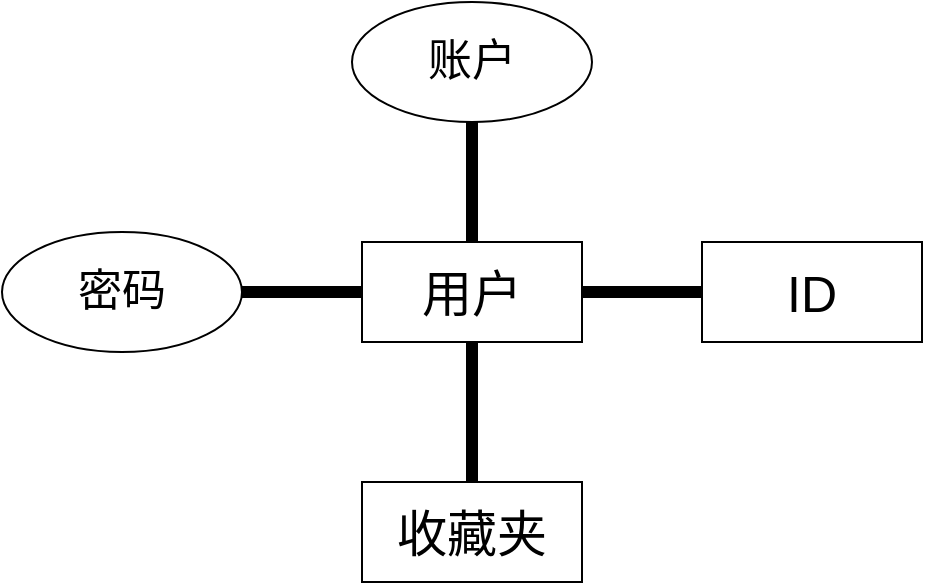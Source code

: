 <mxfile version="24.4.7" type="github">
  <diagram name="第 1 页" id="0qt4IzlYuPPbSQ8wgV9g">
    <mxGraphModel dx="1434" dy="756" grid="1" gridSize="10" guides="1" tooltips="1" connect="1" arrows="1" fold="1" page="1" pageScale="1" pageWidth="827" pageHeight="1169" math="0" shadow="0">
      <root>
        <mxCell id="0" />
        <mxCell id="1" parent="0" />
        <mxCell id="LAOuAQNDwB06aQGSl7v2-7" style="edgeStyle=orthogonalEdgeStyle;rounded=0;orthogonalLoop=1;jettySize=auto;html=1;exitX=0.5;exitY=0;exitDx=0;exitDy=0;entryX=0.5;entryY=1;entryDx=0;entryDy=0;strokeWidth=6;startArrow=none;startFill=0;endArrow=none;endFill=0;" edge="1" parent="1" source="LAOuAQNDwB06aQGSl7v2-1">
          <mxGeometry relative="1" as="geometry">
            <mxPoint x="395" y="200" as="targetPoint" />
          </mxGeometry>
        </mxCell>
        <mxCell id="LAOuAQNDwB06aQGSl7v2-1" value="&lt;font style=&quot;font-size: 25px;&quot;&gt;用户&lt;/font&gt;" style="html=1;whiteSpace=wrap;" vertex="1" parent="1">
          <mxGeometry x="340" y="260" width="110" height="50" as="geometry" />
        </mxCell>
        <mxCell id="LAOuAQNDwB06aQGSl7v2-4" value="&lt;span style=&quot;font-size: 25px;&quot;&gt;ID&lt;/span&gt;" style="html=1;whiteSpace=wrap;" vertex="1" parent="1">
          <mxGeometry x="510" y="260" width="110" height="50" as="geometry" />
        </mxCell>
        <mxCell id="LAOuAQNDwB06aQGSl7v2-5" value="&lt;font style=&quot;font-size: 25px;&quot;&gt;收藏夹&lt;/font&gt;" style="html=1;whiteSpace=wrap;" vertex="1" parent="1">
          <mxGeometry x="340" y="380" width="110" height="50" as="geometry" />
        </mxCell>
        <mxCell id="LAOuAQNDwB06aQGSl7v2-9" style="edgeStyle=orthogonalEdgeStyle;rounded=0;orthogonalLoop=1;jettySize=auto;html=1;exitX=1;exitY=0.5;exitDx=0;exitDy=0;entryX=0;entryY=0.5;entryDx=0;entryDy=0;strokeWidth=6;startArrow=none;startFill=0;endArrow=none;endFill=0;" edge="1" parent="1" source="LAOuAQNDwB06aQGSl7v2-1" target="LAOuAQNDwB06aQGSl7v2-4">
          <mxGeometry relative="1" as="geometry">
            <mxPoint x="405" y="270" as="sourcePoint" />
            <mxPoint x="405" y="210" as="targetPoint" />
          </mxGeometry>
        </mxCell>
        <mxCell id="LAOuAQNDwB06aQGSl7v2-10" style="edgeStyle=orthogonalEdgeStyle;rounded=0;orthogonalLoop=1;jettySize=auto;html=1;entryX=0.5;entryY=1;entryDx=0;entryDy=0;strokeWidth=6;startArrow=none;startFill=0;endArrow=none;endFill=0;" edge="1" parent="1" source="LAOuAQNDwB06aQGSl7v2-5" target="LAOuAQNDwB06aQGSl7v2-1">
          <mxGeometry relative="1" as="geometry">
            <mxPoint x="405" y="270" as="sourcePoint" />
            <mxPoint x="405" y="210" as="targetPoint" />
          </mxGeometry>
        </mxCell>
        <mxCell id="LAOuAQNDwB06aQGSl7v2-11" style="edgeStyle=orthogonalEdgeStyle;rounded=0;orthogonalLoop=1;jettySize=auto;html=1;exitX=1;exitY=0.5;exitDx=0;exitDy=0;strokeWidth=6;startArrow=none;startFill=0;endArrow=none;endFill=0;" edge="1" parent="1">
          <mxGeometry relative="1" as="geometry">
            <mxPoint x="280" y="285" as="sourcePoint" />
            <mxPoint x="340" y="285" as="targetPoint" />
          </mxGeometry>
        </mxCell>
        <mxCell id="LAOuAQNDwB06aQGSl7v2-12" value="&lt;font style=&quot;font-size: 22px;&quot;&gt;账户&lt;/font&gt;" style="ellipse;whiteSpace=wrap;html=1;" vertex="1" parent="1">
          <mxGeometry x="335" y="140" width="120" height="60" as="geometry" />
        </mxCell>
        <mxCell id="LAOuAQNDwB06aQGSl7v2-13" value="&lt;font style=&quot;font-size: 22px;&quot;&gt;密码&lt;/font&gt;" style="ellipse;whiteSpace=wrap;html=1;" vertex="1" parent="1">
          <mxGeometry x="160" y="255" width="120" height="60" as="geometry" />
        </mxCell>
      </root>
    </mxGraphModel>
  </diagram>
</mxfile>
